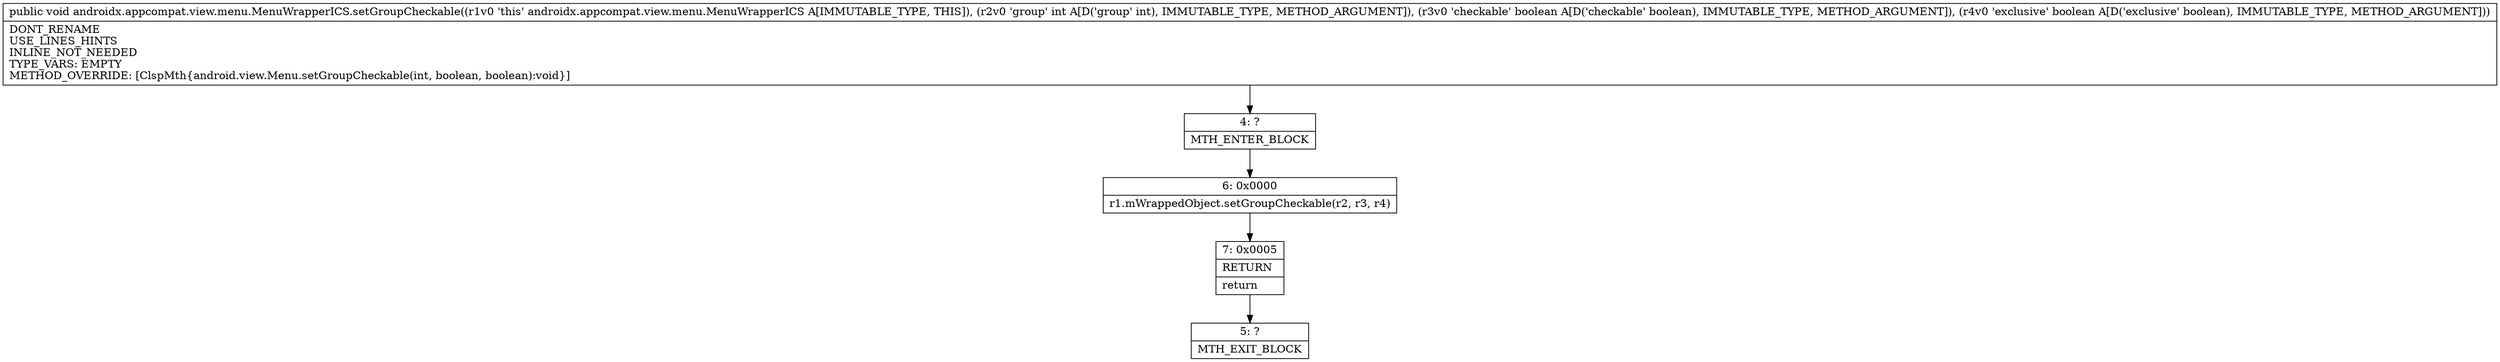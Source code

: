 digraph "CFG forandroidx.appcompat.view.menu.MenuWrapperICS.setGroupCheckable(IZZ)V" {
Node_4 [shape=record,label="{4\:\ ?|MTH_ENTER_BLOCK\l}"];
Node_6 [shape=record,label="{6\:\ 0x0000|r1.mWrappedObject.setGroupCheckable(r2, r3, r4)\l}"];
Node_7 [shape=record,label="{7\:\ 0x0005|RETURN\l|return\l}"];
Node_5 [shape=record,label="{5\:\ ?|MTH_EXIT_BLOCK\l}"];
MethodNode[shape=record,label="{public void androidx.appcompat.view.menu.MenuWrapperICS.setGroupCheckable((r1v0 'this' androidx.appcompat.view.menu.MenuWrapperICS A[IMMUTABLE_TYPE, THIS]), (r2v0 'group' int A[D('group' int), IMMUTABLE_TYPE, METHOD_ARGUMENT]), (r3v0 'checkable' boolean A[D('checkable' boolean), IMMUTABLE_TYPE, METHOD_ARGUMENT]), (r4v0 'exclusive' boolean A[D('exclusive' boolean), IMMUTABLE_TYPE, METHOD_ARGUMENT]))  | DONT_RENAME\lUSE_LINES_HINTS\lINLINE_NOT_NEEDED\lTYPE_VARS: EMPTY\lMETHOD_OVERRIDE: [ClspMth\{android.view.Menu.setGroupCheckable(int, boolean, boolean):void\}]\l}"];
MethodNode -> Node_4;Node_4 -> Node_6;
Node_6 -> Node_7;
Node_7 -> Node_5;
}

